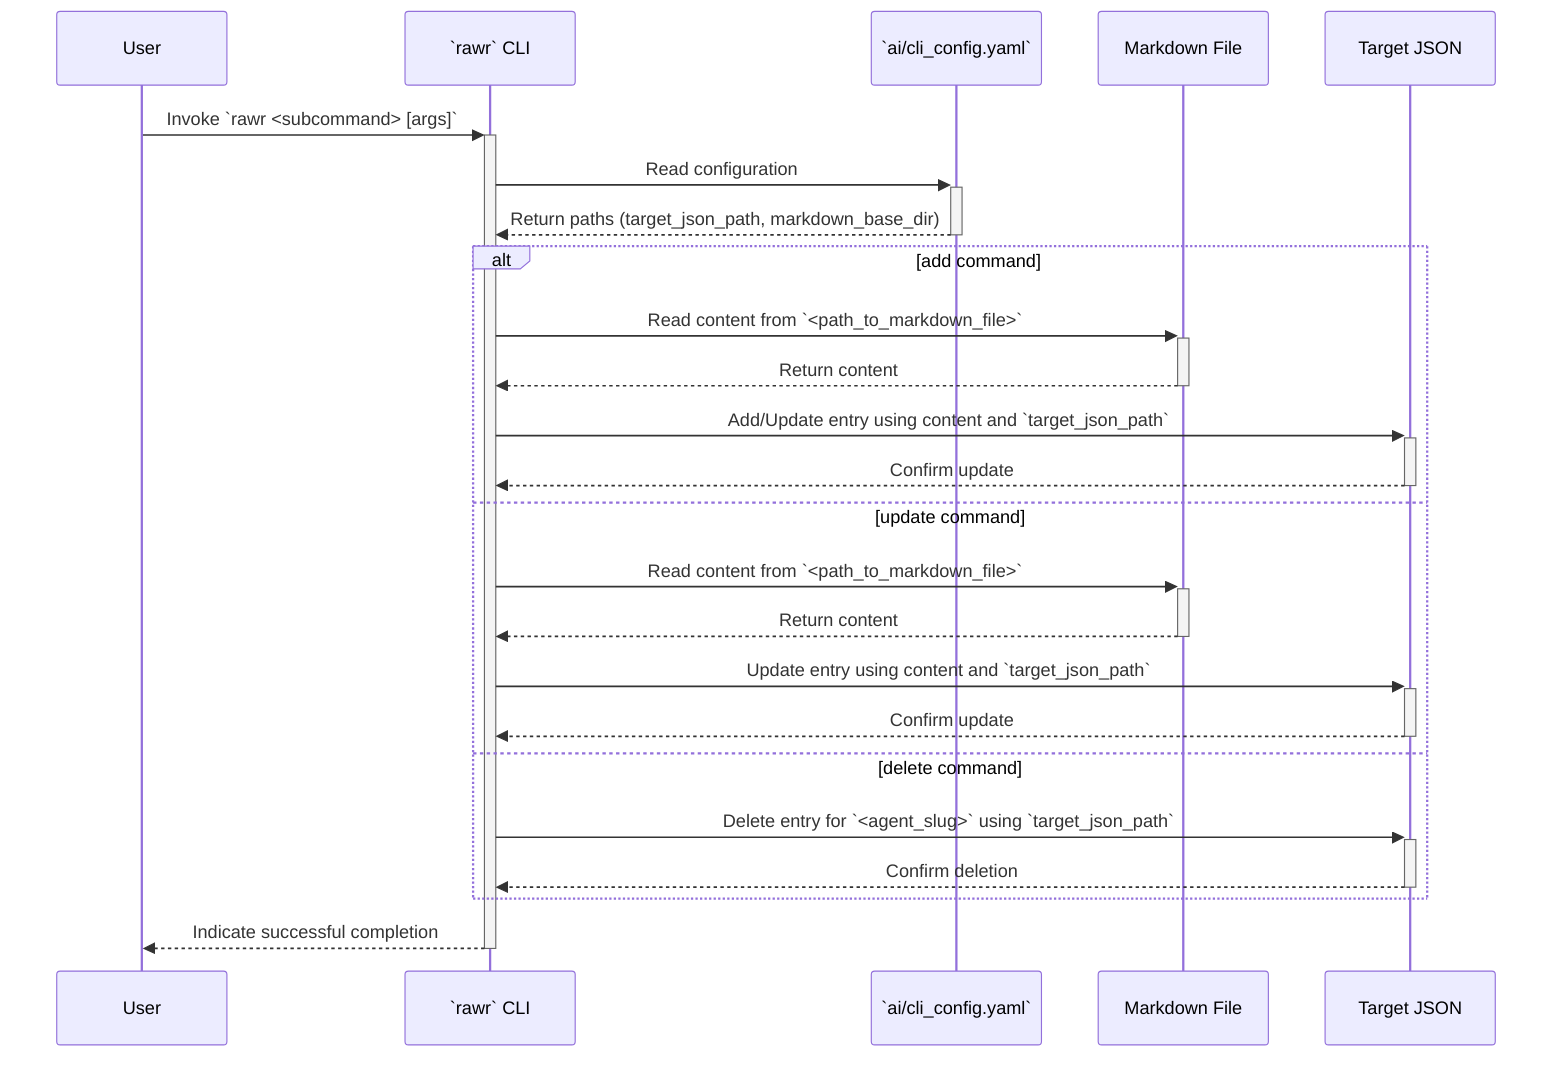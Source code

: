 sequenceDiagram
    participant User
    participant rawr_CLI as `rawr` CLI
    participant ConfigYAML as `ai/cli_config.yaml`
    participant MarkdownFile as Markdown File
    participant TargetJSON as Target JSON

    User->>+rawr_CLI: Invoke `rawr <subcommand> [args]`
    rawr_CLI->>+ConfigYAML: Read configuration
    ConfigYAML-->>-rawr_CLI: Return paths (target_json_path, markdown_base_dir)

    alt add command
        rawr_CLI->>+MarkdownFile: Read content from `<path_to_markdown_file>`
        MarkdownFile-->>-rawr_CLI: Return content
        rawr_CLI->>+TargetJSON: Add/Update entry using content and `target_json_path`
        TargetJSON-->>-rawr_CLI: Confirm update
    else update command
        rawr_CLI->>+MarkdownFile: Read content from `<path_to_markdown_file>`
        MarkdownFile-->>-rawr_CLI: Return content
        rawr_CLI->>+TargetJSON: Update entry using content and `target_json_path`
        TargetJSON-->>-rawr_CLI: Confirm update
    else delete command
        rawr_CLI->>+TargetJSON: Delete entry for `<agent_slug>` using `target_json_path`
        TargetJSON-->>-rawr_CLI: Confirm deletion
    end

    rawr_CLI-->>-User: Indicate successful completion